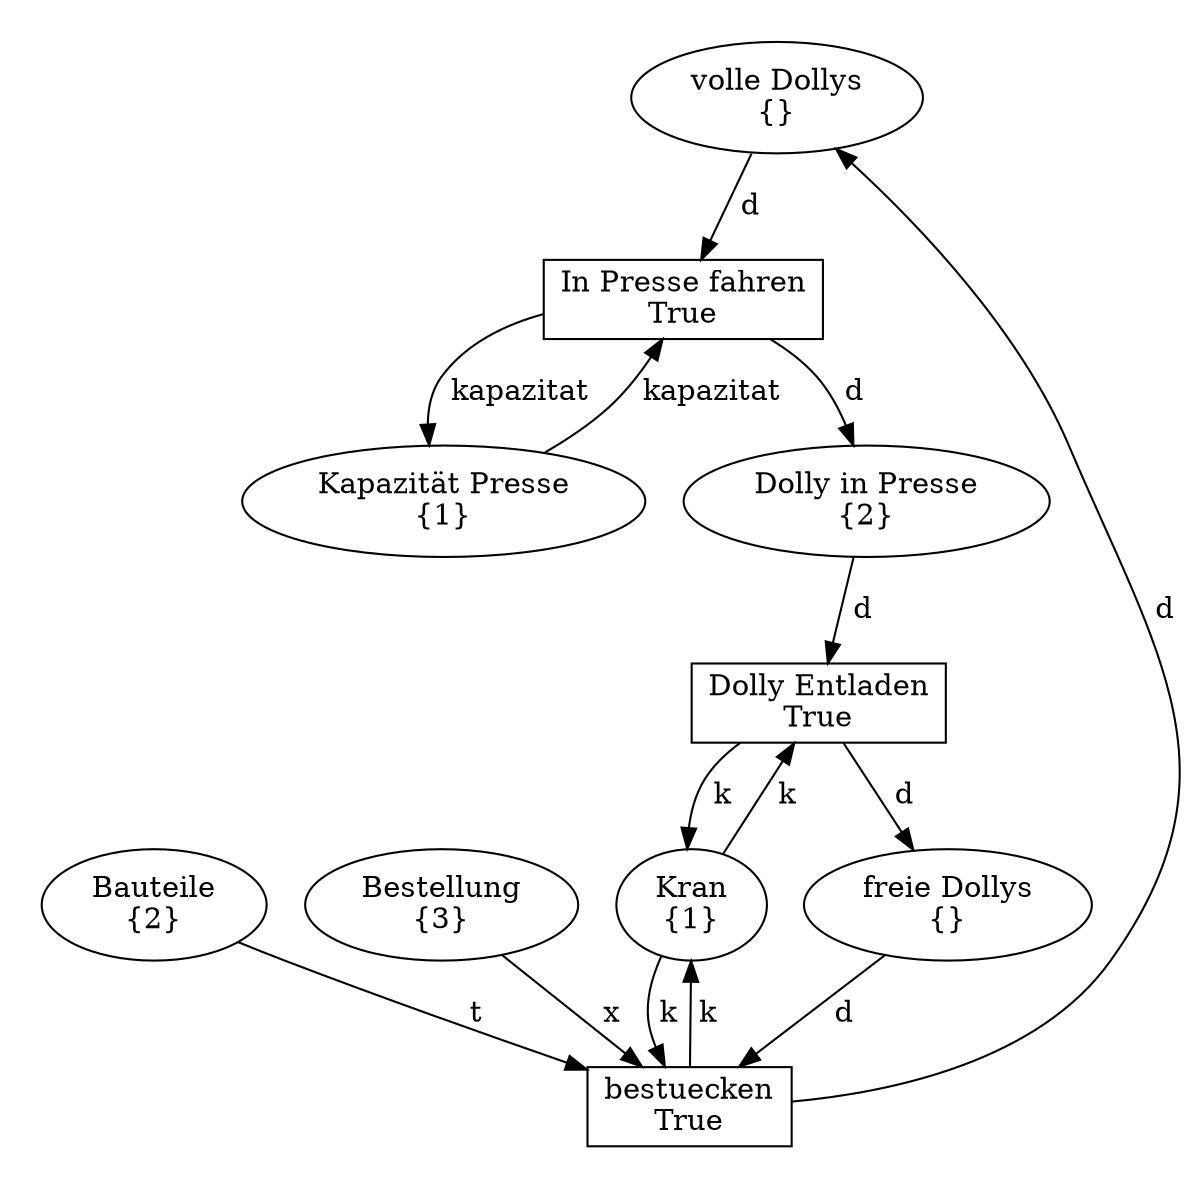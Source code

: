 digraph {
  node [label="N", fillcolor="#FFFFFF", fontcolor="#000000", style=filled];
  edge [style="solid"];
  graph [splines="true", overlap="false"];
  subgraph cluster_2129595699360 {
    graph [
      style="invis"
    ];
    node_4
      [
        shape="ellipse"
        label="volle Dollys\n{}"
        tooltip="volle Dollys"
        id="node_4"
      ];
    node_1
      [
        shape="ellipse"
        label="Kran\n{1}"
        tooltip="Kran"
        id="node_1"
      ];
    node_7
      [
        shape="rectangle"
        label="bestuecken\nTrue"
        tooltip="bestuecken"
        id="node_7"
      ];
    node_0
      [
        shape="ellipse"
        label="Bestellung\n{3}"
        tooltip="Bestellung"
        id="node_0"
      ];
    node_8
      [
        shape="rectangle"
        label="Dolly Entladen\nTrue"
        tooltip="Dolly Entladen"
        id="node_8"
      ];
    node_6
      [
        shape="ellipse"
        label="Kapazität Presse\n{1}"
        tooltip="Kapazität Presse"
        id="node_6"
      ];
    node_2
      [
        shape="ellipse"
        label="Bauteile\n{2}"
        tooltip="Bauteile"
        id="node_2"
      ];
    node_5
      [
        shape="ellipse"
        label="Dolly in Presse\n{2}"
        tooltip="Dolly in Presse"
        id="node_5"
      ];
    node_9
      [
        shape="rectangle"
        label="In Presse fahren\nTrue"
        tooltip="In Presse fahren"
        id="node_9"
      ];
    node_3
      [
        shape="ellipse"
        label="freie Dollys\n{}"
        tooltip="freie Dollys"
        id="node_3"
      ];
    node_0 -> node_7
      [
        arrowhead="normal"
        label=" x "
      ];
    node_2 -> node_7
      [
        arrowhead="normal"
        label=" t "
      ];
    node_3 -> node_7
      [
        arrowhead="normal"
        label=" d "
      ];
    node_1 -> node_7
      [
        arrowhead="normal"
        label=" k "
      ];
    node_7 -> node_1
      [
        arrowhead="normal"
        label=" k "
      ];
    node_7 -> node_4
      [
        arrowhead="normal"
        label=" d "
      ];
    node_1 -> node_8
      [
        arrowhead="normal"
        label=" k "
      ];
    node_5 -> node_8
      [
        arrowhead="normal"
        label=" d "
      ];
    node_8 -> node_1
      [
        arrowhead="normal"
        label=" k "
      ];
    node_8 -> node_3
      [
        arrowhead="normal"
        label=" d "
      ];
    node_4 -> node_9
      [
        arrowhead="normal"
        label=" d "
      ];
    node_6 -> node_9
      [
        arrowhead="normal"
        label=" kapazitat "
      ];
    node_9 -> node_6
      [
        arrowhead="normal"
        label=" kapazitat "
      ];
    node_9 -> node_5
      [
        arrowhead="normal"
        label=" d "
      ];
  }
}